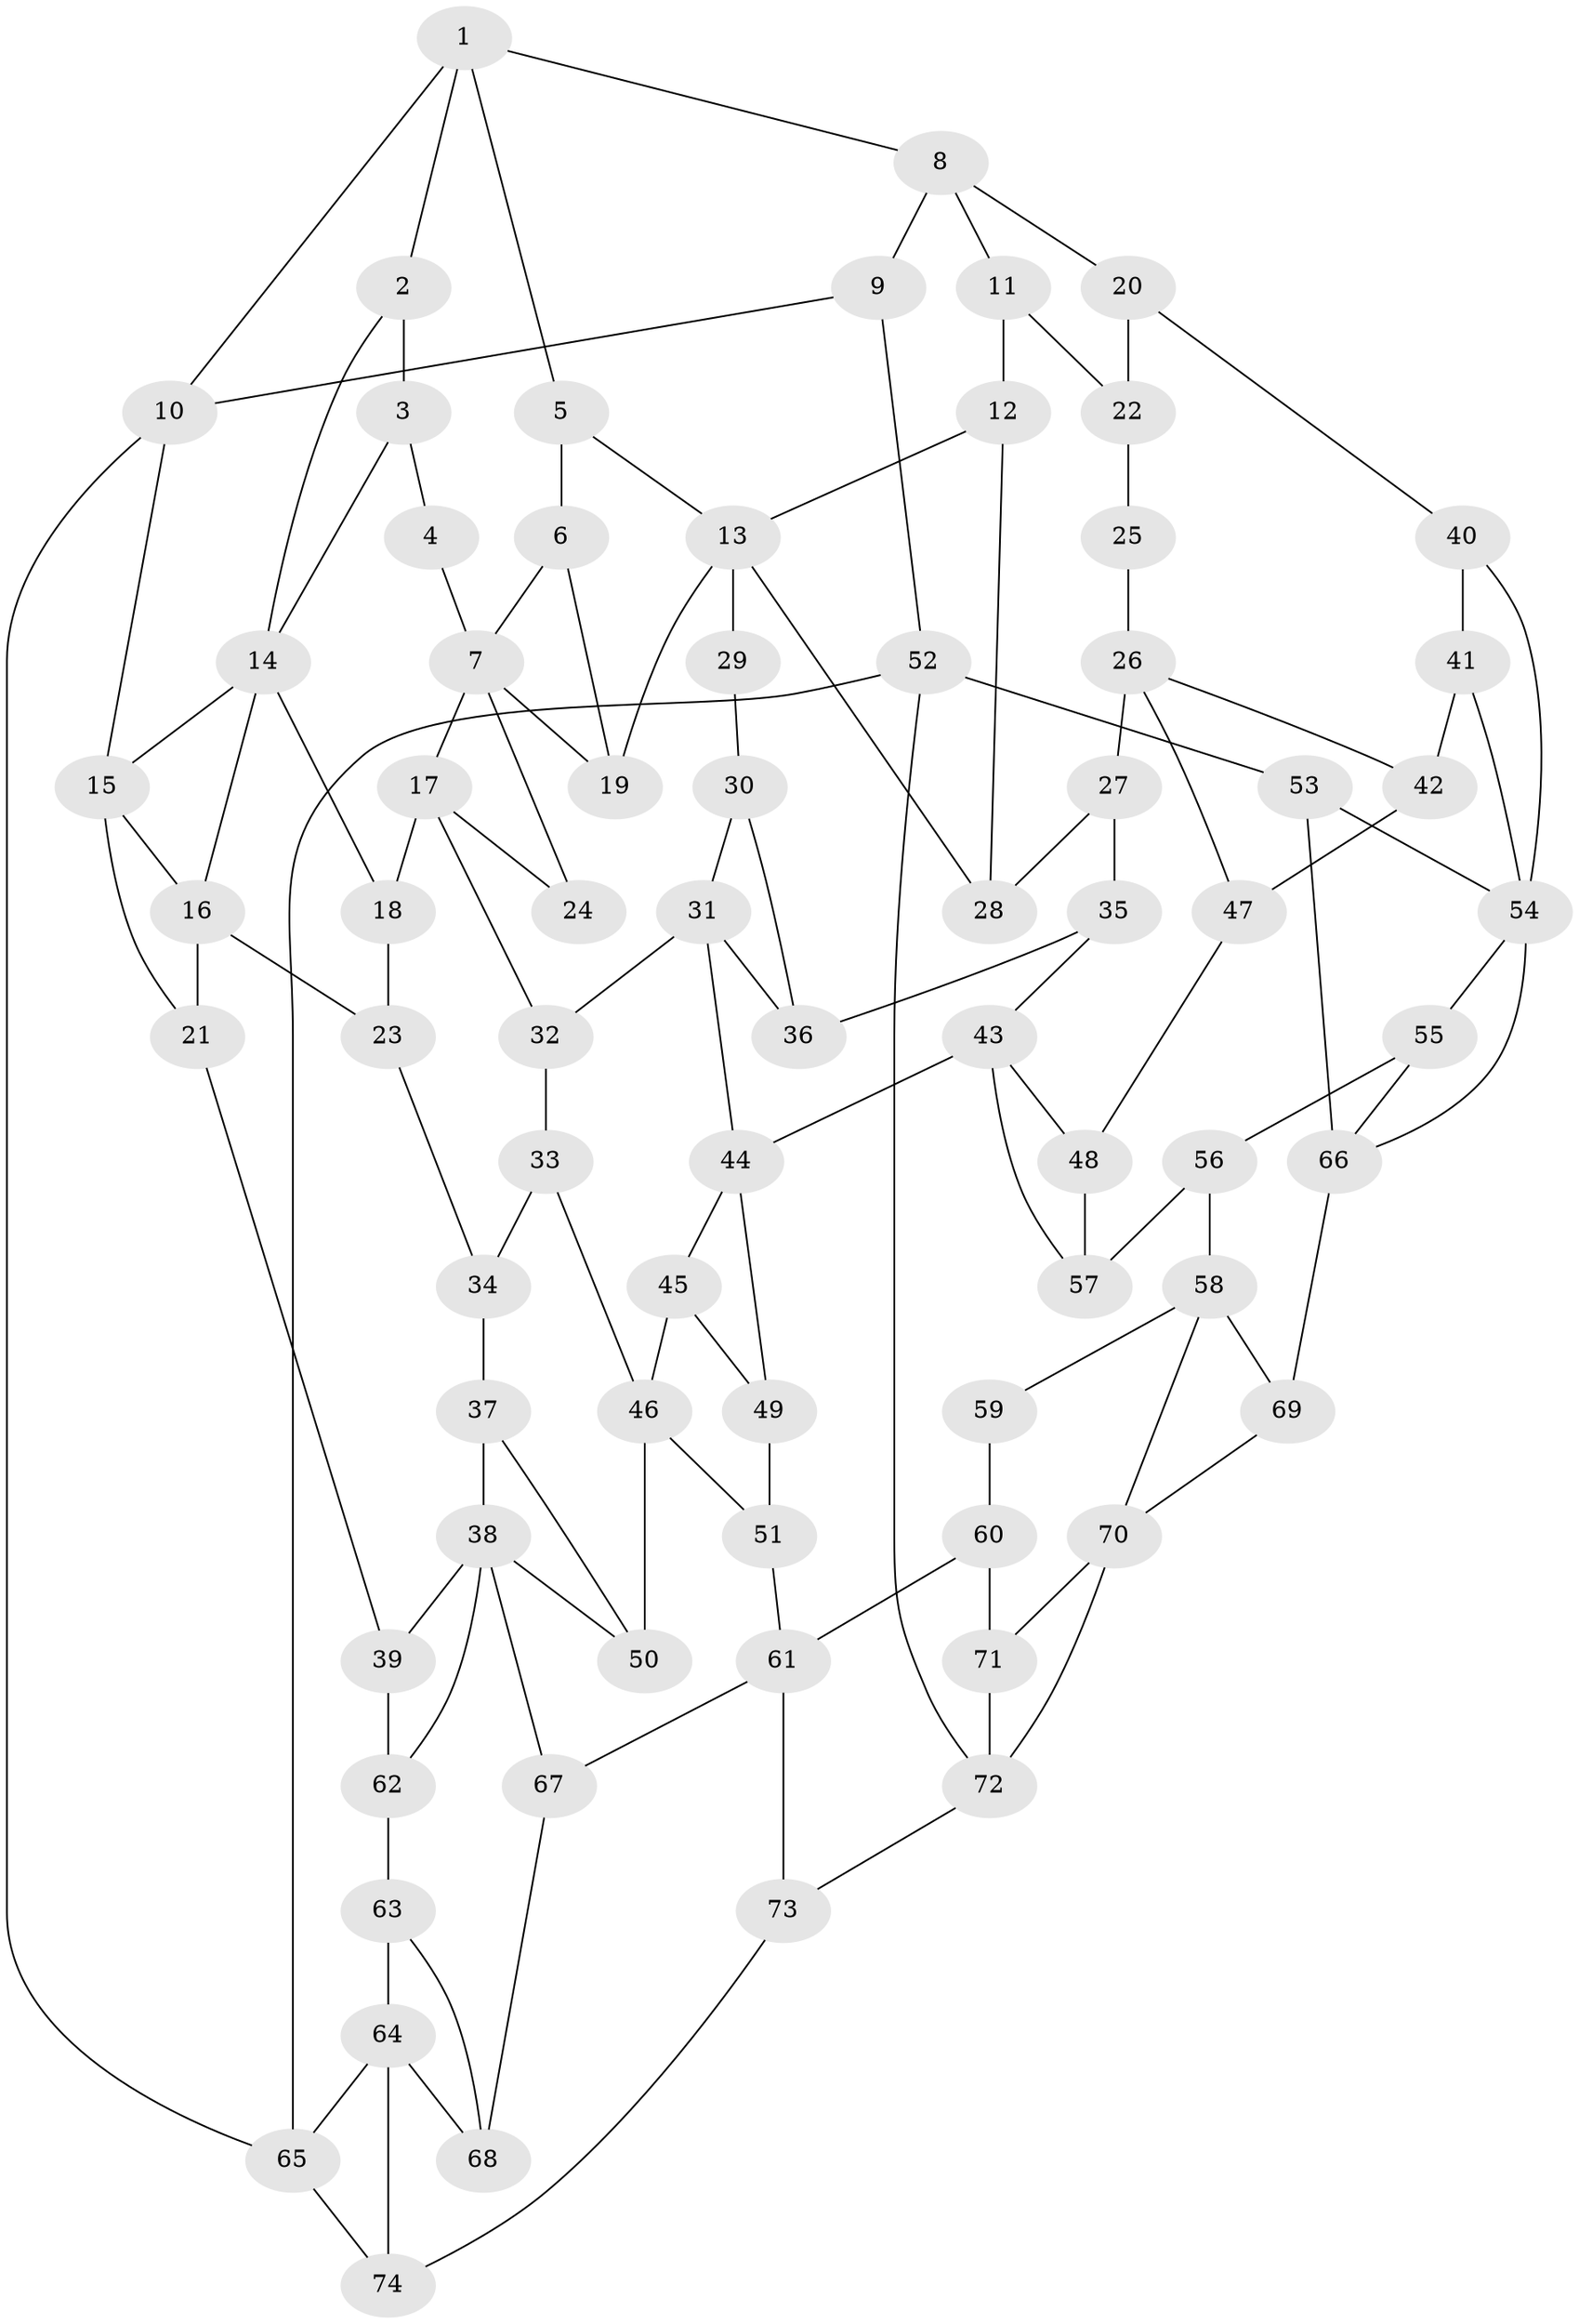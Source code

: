 // original degree distribution, {3: 0.013513513513513514, 5: 0.527027027027027, 4: 0.23648648648648649, 6: 0.22297297297297297}
// Generated by graph-tools (version 1.1) at 2025/38/03/09/25 02:38:34]
// undirected, 74 vertices, 123 edges
graph export_dot {
graph [start="1"]
  node [color=gray90,style=filled];
  1;
  2;
  3;
  4;
  5;
  6;
  7;
  8;
  9;
  10;
  11;
  12;
  13;
  14;
  15;
  16;
  17;
  18;
  19;
  20;
  21;
  22;
  23;
  24;
  25;
  26;
  27;
  28;
  29;
  30;
  31;
  32;
  33;
  34;
  35;
  36;
  37;
  38;
  39;
  40;
  41;
  42;
  43;
  44;
  45;
  46;
  47;
  48;
  49;
  50;
  51;
  52;
  53;
  54;
  55;
  56;
  57;
  58;
  59;
  60;
  61;
  62;
  63;
  64;
  65;
  66;
  67;
  68;
  69;
  70;
  71;
  72;
  73;
  74;
  1 -- 2 [weight=1.0];
  1 -- 5 [weight=1.0];
  1 -- 8 [weight=1.0];
  1 -- 10 [weight=1.0];
  2 -- 3 [weight=1.0];
  2 -- 14 [weight=1.0];
  3 -- 4 [weight=1.0];
  3 -- 14 [weight=1.0];
  4 -- 7 [weight=1.0];
  5 -- 6 [weight=1.0];
  5 -- 13 [weight=1.0];
  6 -- 7 [weight=1.0];
  6 -- 19 [weight=1.0];
  7 -- 17 [weight=1.0];
  7 -- 19 [weight=1.0];
  7 -- 24 [weight=2.0];
  8 -- 9 [weight=2.0];
  8 -- 11 [weight=1.0];
  8 -- 20 [weight=2.0];
  9 -- 10 [weight=1.0];
  9 -- 52 [weight=1.0];
  10 -- 15 [weight=1.0];
  10 -- 65 [weight=1.0];
  11 -- 12 [weight=1.0];
  11 -- 22 [weight=1.0];
  12 -- 13 [weight=1.0];
  12 -- 28 [weight=1.0];
  13 -- 19 [weight=1.0];
  13 -- 28 [weight=1.0];
  13 -- 29 [weight=2.0];
  14 -- 15 [weight=1.0];
  14 -- 16 [weight=1.0];
  14 -- 18 [weight=2.0];
  15 -- 16 [weight=1.0];
  15 -- 21 [weight=1.0];
  16 -- 21 [weight=2.0];
  16 -- 23 [weight=2.0];
  17 -- 18 [weight=1.0];
  17 -- 24 [weight=1.0];
  17 -- 32 [weight=2.0];
  18 -- 23 [weight=1.0];
  20 -- 22 [weight=1.0];
  20 -- 40 [weight=1.0];
  21 -- 39 [weight=1.0];
  22 -- 25 [weight=1.0];
  23 -- 34 [weight=1.0];
  25 -- 26 [weight=2.0];
  26 -- 27 [weight=2.0];
  26 -- 42 [weight=1.0];
  26 -- 47 [weight=1.0];
  27 -- 28 [weight=2.0];
  27 -- 35 [weight=2.0];
  29 -- 30 [weight=1.0];
  30 -- 31 [weight=1.0];
  30 -- 36 [weight=1.0];
  31 -- 32 [weight=2.0];
  31 -- 36 [weight=1.0];
  31 -- 44 [weight=2.0];
  32 -- 33 [weight=1.0];
  33 -- 34 [weight=1.0];
  33 -- 46 [weight=1.0];
  34 -- 37 [weight=1.0];
  35 -- 36 [weight=1.0];
  35 -- 43 [weight=1.0];
  37 -- 38 [weight=1.0];
  37 -- 50 [weight=1.0];
  38 -- 39 [weight=2.0];
  38 -- 50 [weight=1.0];
  38 -- 62 [weight=1.0];
  38 -- 67 [weight=1.0];
  39 -- 62 [weight=1.0];
  40 -- 41 [weight=1.0];
  40 -- 54 [weight=1.0];
  41 -- 42 [weight=1.0];
  41 -- 54 [weight=1.0];
  42 -- 47 [weight=1.0];
  43 -- 44 [weight=2.0];
  43 -- 48 [weight=1.0];
  43 -- 57 [weight=1.0];
  44 -- 45 [weight=1.0];
  44 -- 49 [weight=1.0];
  45 -- 46 [weight=1.0];
  45 -- 49 [weight=1.0];
  46 -- 50 [weight=2.0];
  46 -- 51 [weight=1.0];
  47 -- 48 [weight=1.0];
  48 -- 57 [weight=1.0];
  49 -- 51 [weight=1.0];
  51 -- 61 [weight=1.0];
  52 -- 53 [weight=1.0];
  52 -- 65 [weight=1.0];
  52 -- 72 [weight=1.0];
  53 -- 54 [weight=1.0];
  53 -- 66 [weight=1.0];
  54 -- 55 [weight=1.0];
  54 -- 66 [weight=2.0];
  55 -- 56 [weight=1.0];
  55 -- 66 [weight=1.0];
  56 -- 57 [weight=1.0];
  56 -- 58 [weight=1.0];
  58 -- 59 [weight=1.0];
  58 -- 69 [weight=1.0];
  58 -- 70 [weight=1.0];
  59 -- 60 [weight=2.0];
  60 -- 61 [weight=2.0];
  60 -- 71 [weight=2.0];
  61 -- 67 [weight=1.0];
  61 -- 73 [weight=1.0];
  62 -- 63 [weight=2.0];
  63 -- 64 [weight=3.0];
  63 -- 68 [weight=1.0];
  64 -- 65 [weight=1.0];
  64 -- 68 [weight=1.0];
  64 -- 74 [weight=1.0];
  65 -- 74 [weight=1.0];
  66 -- 69 [weight=2.0];
  67 -- 68 [weight=1.0];
  69 -- 70 [weight=1.0];
  70 -- 71 [weight=2.0];
  70 -- 72 [weight=1.0];
  71 -- 72 [weight=2.0];
  72 -- 73 [weight=1.0];
  73 -- 74 [weight=1.0];
}

